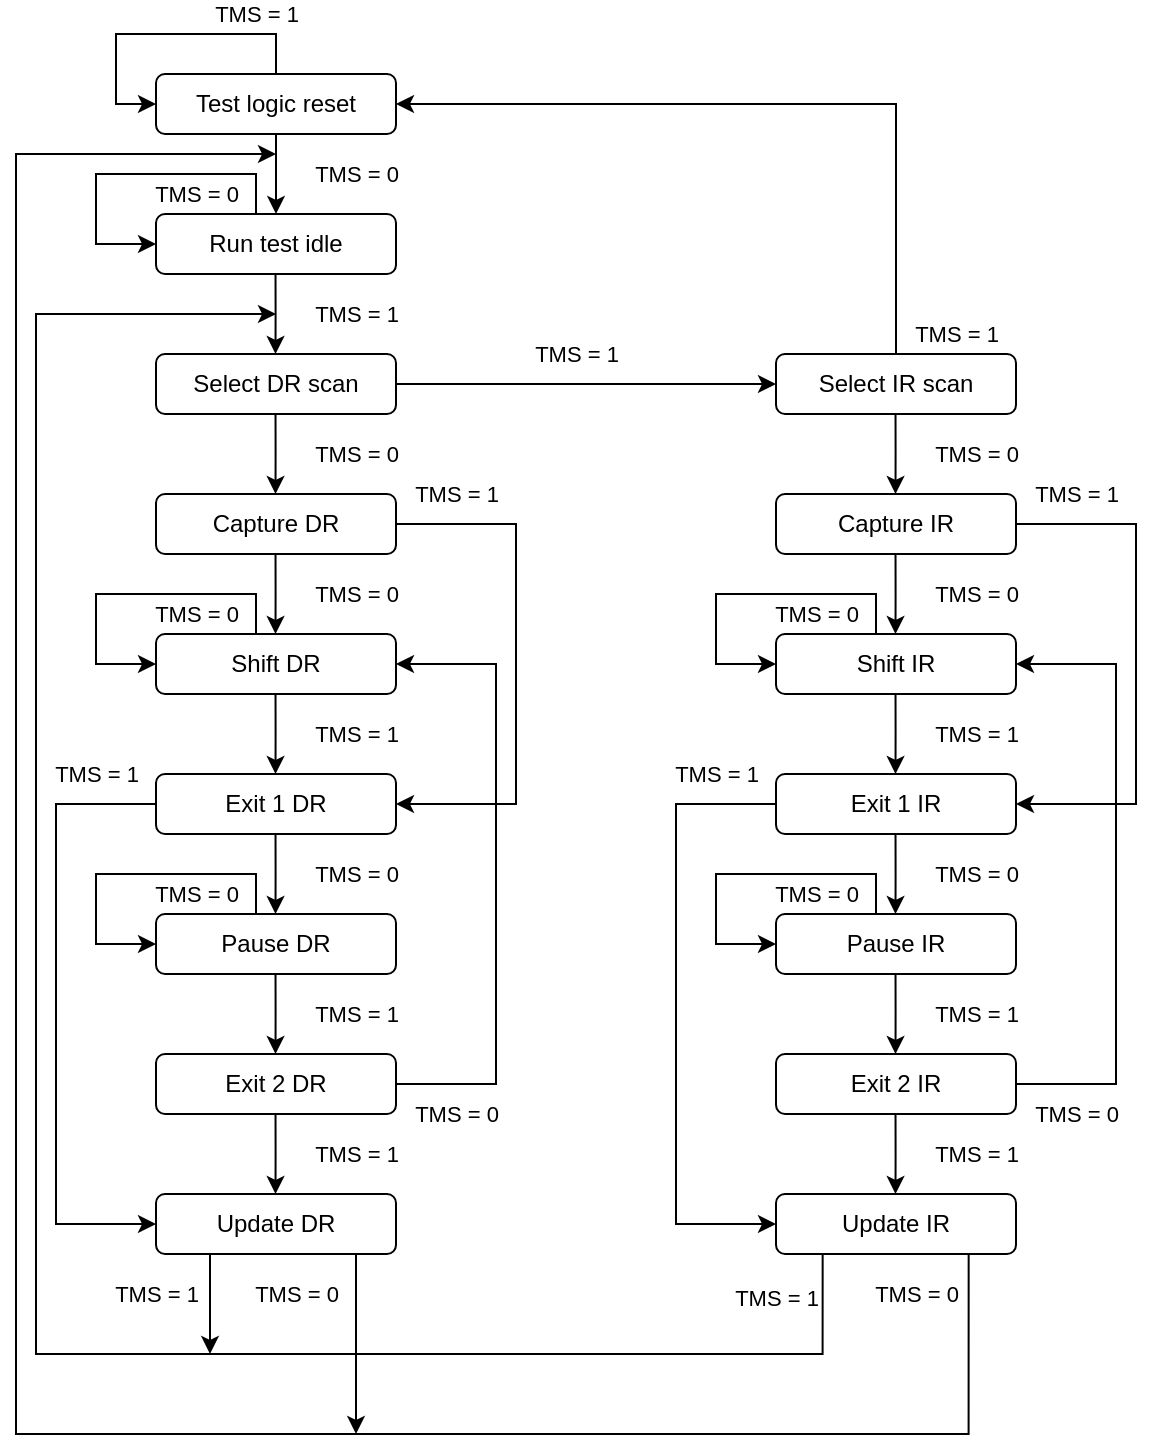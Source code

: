 <mxfile version="26.2.2">
  <diagram name="Page-1" id="NrAJ4kI9Ji5Uf8YLfSk-">
    <mxGraphModel dx="1231" dy="965" grid="1" gridSize="10" guides="1" tooltips="1" connect="1" arrows="1" fold="1" page="1" pageScale="1" pageWidth="827" pageHeight="1169" math="0" shadow="0">
      <root>
        <mxCell id="0" />
        <mxCell id="1" parent="0" />
        <mxCell id="Hwg-kFU3dG32KAILoF0o-33" value="TMS = 0" style="edgeStyle=orthogonalEdgeStyle;rounded=0;orthogonalLoop=1;jettySize=auto;html=1;entryX=0.5;entryY=0;entryDx=0;entryDy=0;" edge="1" parent="1" source="Hwg-kFU3dG32KAILoF0o-1" target="Hwg-kFU3dG32KAILoF0o-2">
          <mxGeometry y="40" relative="1" as="geometry">
            <Array as="points">
              <mxPoint x="180" y="150" />
              <mxPoint x="180" y="150" />
            </Array>
            <mxPoint as="offset" />
          </mxGeometry>
        </mxCell>
        <mxCell id="Hwg-kFU3dG32KAILoF0o-1" value="Test logic reset" style="rounded=1;whiteSpace=wrap;html=1;" vertex="1" parent="1">
          <mxGeometry x="120" y="100" width="120" height="30" as="geometry" />
        </mxCell>
        <mxCell id="Hwg-kFU3dG32KAILoF0o-2" value="Run test idle" style="rounded=1;whiteSpace=wrap;html=1;" vertex="1" parent="1">
          <mxGeometry x="120" y="170" width="120" height="30" as="geometry" />
        </mxCell>
        <mxCell id="Hwg-kFU3dG32KAILoF0o-53" value="TMS = 1" style="edgeStyle=orthogonalEdgeStyle;rounded=0;orthogonalLoop=1;jettySize=auto;html=1;entryX=0;entryY=0.5;entryDx=0;entryDy=0;" edge="1" parent="1" source="Hwg-kFU3dG32KAILoF0o-3" target="Hwg-kFU3dG32KAILoF0o-10">
          <mxGeometry x="-0.053" y="15" relative="1" as="geometry">
            <mxPoint as="offset" />
          </mxGeometry>
        </mxCell>
        <mxCell id="Hwg-kFU3dG32KAILoF0o-3" value="Select DR scan" style="rounded=1;whiteSpace=wrap;html=1;" vertex="1" parent="1">
          <mxGeometry x="120" y="240" width="120" height="30" as="geometry" />
        </mxCell>
        <mxCell id="Hwg-kFU3dG32KAILoF0o-54" value="TMS = 1" style="edgeStyle=orthogonalEdgeStyle;rounded=0;orthogonalLoop=1;jettySize=auto;html=1;entryX=1;entryY=0.5;entryDx=0;entryDy=0;" edge="1" parent="1" source="Hwg-kFU3dG32KAILoF0o-4" target="Hwg-kFU3dG32KAILoF0o-6">
          <mxGeometry x="-0.769" y="15" relative="1" as="geometry">
            <Array as="points">
              <mxPoint x="300" y="325" />
              <mxPoint x="300" y="465" />
            </Array>
            <mxPoint as="offset" />
          </mxGeometry>
        </mxCell>
        <mxCell id="Hwg-kFU3dG32KAILoF0o-4" value="Capture DR" style="rounded=1;whiteSpace=wrap;html=1;" vertex="1" parent="1">
          <mxGeometry x="120" y="310" width="120" height="30" as="geometry" />
        </mxCell>
        <mxCell id="Hwg-kFU3dG32KAILoF0o-5" value="Shift DR" style="rounded=1;whiteSpace=wrap;html=1;" vertex="1" parent="1">
          <mxGeometry x="120" y="380" width="120" height="30" as="geometry" />
        </mxCell>
        <mxCell id="Hwg-kFU3dG32KAILoF0o-62" value="TMS = 1" style="edgeStyle=orthogonalEdgeStyle;rounded=0;orthogonalLoop=1;jettySize=auto;html=1;entryX=0;entryY=0.5;entryDx=0;entryDy=0;" edge="1" parent="1" source="Hwg-kFU3dG32KAILoF0o-6" target="Hwg-kFU3dG32KAILoF0o-9">
          <mxGeometry x="-0.806" y="-15" relative="1" as="geometry">
            <Array as="points">
              <mxPoint x="70" y="465.0" />
              <mxPoint x="70" y="675" />
            </Array>
            <mxPoint as="offset" />
          </mxGeometry>
        </mxCell>
        <mxCell id="Hwg-kFU3dG32KAILoF0o-6" value="Exit 1 DR" style="rounded=1;whiteSpace=wrap;html=1;" vertex="1" parent="1">
          <mxGeometry x="120" y="450" width="120" height="30" as="geometry" />
        </mxCell>
        <mxCell id="Hwg-kFU3dG32KAILoF0o-7" value="Pause DR" style="rounded=1;whiteSpace=wrap;html=1;" vertex="1" parent="1">
          <mxGeometry x="120" y="520" width="120" height="30" as="geometry" />
        </mxCell>
        <mxCell id="Hwg-kFU3dG32KAILoF0o-66" value="TMS = 0" style="edgeStyle=orthogonalEdgeStyle;rounded=0;orthogonalLoop=1;jettySize=auto;html=1;entryX=1;entryY=0.5;entryDx=0;entryDy=0;" edge="1" parent="1" source="Hwg-kFU3dG32KAILoF0o-8" target="Hwg-kFU3dG32KAILoF0o-5">
          <mxGeometry x="-0.806" y="-15" relative="1" as="geometry">
            <Array as="points">
              <mxPoint x="290" y="605" />
              <mxPoint x="290" y="395" />
            </Array>
            <mxPoint as="offset" />
          </mxGeometry>
        </mxCell>
        <mxCell id="Hwg-kFU3dG32KAILoF0o-8" value="Exit 2 DR" style="rounded=1;whiteSpace=wrap;html=1;" vertex="1" parent="1">
          <mxGeometry x="120" y="590" width="120" height="30" as="geometry" />
        </mxCell>
        <mxCell id="Hwg-kFU3dG32KAILoF0o-70" value="TMS = 1" style="edgeStyle=orthogonalEdgeStyle;rounded=0;orthogonalLoop=1;jettySize=auto;html=1;" edge="1" parent="1">
          <mxGeometry x="-0.2" y="-27" relative="1" as="geometry">
            <mxPoint x="147" y="740" as="targetPoint" />
            <mxPoint x="147" y="690" as="sourcePoint" />
            <mxPoint as="offset" />
          </mxGeometry>
        </mxCell>
        <mxCell id="Hwg-kFU3dG32KAILoF0o-9" value="Update DR" style="rounded=1;whiteSpace=wrap;html=1;" vertex="1" parent="1">
          <mxGeometry x="120" y="660" width="120" height="30" as="geometry" />
        </mxCell>
        <mxCell id="Hwg-kFU3dG32KAILoF0o-69" value="TMS = 1" style="edgeStyle=orthogonalEdgeStyle;rounded=0;orthogonalLoop=1;jettySize=auto;html=1;entryX=1;entryY=0.5;entryDx=0;entryDy=0;" edge="1" parent="1" source="Hwg-kFU3dG32KAILoF0o-10" target="Hwg-kFU3dG32KAILoF0o-1">
          <mxGeometry x="-0.947" y="-30" relative="1" as="geometry">
            <Array as="points">
              <mxPoint x="490" y="115" />
            </Array>
            <mxPoint as="offset" />
          </mxGeometry>
        </mxCell>
        <mxCell id="Hwg-kFU3dG32KAILoF0o-10" value="Select IR scan" style="rounded=1;whiteSpace=wrap;html=1;" vertex="1" parent="1">
          <mxGeometry x="430" y="240" width="120" height="30" as="geometry" />
        </mxCell>
        <mxCell id="Hwg-kFU3dG32KAILoF0o-11" value="Capture IR" style="rounded=1;whiteSpace=wrap;html=1;" vertex="1" parent="1">
          <mxGeometry x="430" y="310" width="120" height="30" as="geometry" />
        </mxCell>
        <mxCell id="Hwg-kFU3dG32KAILoF0o-12" value="Shift IR" style="rounded=1;whiteSpace=wrap;html=1;" vertex="1" parent="1">
          <mxGeometry x="430" y="380" width="120" height="30" as="geometry" />
        </mxCell>
        <mxCell id="Hwg-kFU3dG32KAILoF0o-64" value="TMS = 1" style="edgeStyle=orthogonalEdgeStyle;rounded=0;orthogonalLoop=1;jettySize=auto;html=1;entryX=0;entryY=0.5;entryDx=0;entryDy=0;" edge="1" parent="1" source="Hwg-kFU3dG32KAILoF0o-13" target="Hwg-kFU3dG32KAILoF0o-16">
          <mxGeometry x="-0.806" y="-15" relative="1" as="geometry">
            <Array as="points">
              <mxPoint x="380" y="465.0" />
              <mxPoint x="380" y="675" />
            </Array>
            <mxPoint as="offset" />
          </mxGeometry>
        </mxCell>
        <mxCell id="Hwg-kFU3dG32KAILoF0o-13" value="Exit 1 IR" style="rounded=1;whiteSpace=wrap;html=1;" vertex="1" parent="1">
          <mxGeometry x="430" y="450" width="120" height="30" as="geometry" />
        </mxCell>
        <mxCell id="Hwg-kFU3dG32KAILoF0o-14" value="Pause IR" style="rounded=1;whiteSpace=wrap;html=1;" vertex="1" parent="1">
          <mxGeometry x="430" y="520" width="120" height="30" as="geometry" />
        </mxCell>
        <mxCell id="Hwg-kFU3dG32KAILoF0o-15" value="Exit 2 IR" style="rounded=1;whiteSpace=wrap;html=1;" vertex="1" parent="1">
          <mxGeometry x="430" y="590" width="120" height="30" as="geometry" />
        </mxCell>
        <mxCell id="Hwg-kFU3dG32KAILoF0o-16" value="Update IR" style="rounded=1;whiteSpace=wrap;html=1;" vertex="1" parent="1">
          <mxGeometry x="430" y="660" width="120" height="30" as="geometry" />
        </mxCell>
        <mxCell id="Hwg-kFU3dG32KAILoF0o-34" value="TMS = 1" style="edgeStyle=orthogonalEdgeStyle;rounded=0;orthogonalLoop=1;jettySize=auto;html=1;entryX=0.5;entryY=0;entryDx=0;entryDy=0;" edge="1" parent="1">
          <mxGeometry y="40" relative="1" as="geometry">
            <mxPoint x="179.76" y="200" as="sourcePoint" />
            <mxPoint x="179.76" y="240" as="targetPoint" />
            <Array as="points">
              <mxPoint x="179.76" y="220" />
              <mxPoint x="179.76" y="220" />
            </Array>
            <mxPoint as="offset" />
          </mxGeometry>
        </mxCell>
        <mxCell id="Hwg-kFU3dG32KAILoF0o-35" value="TMS = 0" style="edgeStyle=orthogonalEdgeStyle;rounded=0;orthogonalLoop=1;jettySize=auto;html=1;entryX=0.5;entryY=0;entryDx=0;entryDy=0;" edge="1" parent="1">
          <mxGeometry y="40" relative="1" as="geometry">
            <mxPoint x="179.76" y="270" as="sourcePoint" />
            <mxPoint x="179.76" y="310" as="targetPoint" />
            <Array as="points">
              <mxPoint x="179.76" y="290" />
              <mxPoint x="179.76" y="290" />
            </Array>
            <mxPoint as="offset" />
          </mxGeometry>
        </mxCell>
        <mxCell id="Hwg-kFU3dG32KAILoF0o-36" value="TMS = 0" style="edgeStyle=orthogonalEdgeStyle;rounded=0;orthogonalLoop=1;jettySize=auto;html=1;entryX=0.5;entryY=0;entryDx=0;entryDy=0;" edge="1" parent="1">
          <mxGeometry y="40" relative="1" as="geometry">
            <mxPoint x="179.76" y="340" as="sourcePoint" />
            <mxPoint x="179.76" y="380" as="targetPoint" />
            <Array as="points">
              <mxPoint x="179.76" y="360" />
              <mxPoint x="179.76" y="360" />
            </Array>
            <mxPoint as="offset" />
          </mxGeometry>
        </mxCell>
        <mxCell id="Hwg-kFU3dG32KAILoF0o-41" value="TMS = 1" style="edgeStyle=orthogonalEdgeStyle;rounded=0;orthogonalLoop=1;jettySize=auto;html=1;entryX=0.5;entryY=0;entryDx=0;entryDy=0;" edge="1" parent="1">
          <mxGeometry y="40" relative="1" as="geometry">
            <mxPoint x="179.76" y="410" as="sourcePoint" />
            <mxPoint x="179.76" y="450" as="targetPoint" />
            <Array as="points">
              <mxPoint x="179.76" y="430" />
              <mxPoint x="179.76" y="430" />
            </Array>
            <mxPoint as="offset" />
          </mxGeometry>
        </mxCell>
        <mxCell id="Hwg-kFU3dG32KAILoF0o-42" value="TMS = 0" style="edgeStyle=orthogonalEdgeStyle;rounded=0;orthogonalLoop=1;jettySize=auto;html=1;entryX=0.5;entryY=0;entryDx=0;entryDy=0;" edge="1" parent="1">
          <mxGeometry y="40" relative="1" as="geometry">
            <mxPoint x="179.76" y="480" as="sourcePoint" />
            <mxPoint x="179.76" y="520" as="targetPoint" />
            <Array as="points">
              <mxPoint x="179.76" y="500" />
              <mxPoint x="179.76" y="500" />
            </Array>
            <mxPoint as="offset" />
          </mxGeometry>
        </mxCell>
        <mxCell id="Hwg-kFU3dG32KAILoF0o-43" value="TMS = 1" style="edgeStyle=orthogonalEdgeStyle;rounded=0;orthogonalLoop=1;jettySize=auto;html=1;entryX=0.5;entryY=0;entryDx=0;entryDy=0;" edge="1" parent="1">
          <mxGeometry y="40" relative="1" as="geometry">
            <mxPoint x="179.76" y="550" as="sourcePoint" />
            <mxPoint x="179.76" y="590" as="targetPoint" />
            <Array as="points">
              <mxPoint x="179.76" y="570" />
              <mxPoint x="179.76" y="570" />
            </Array>
            <mxPoint as="offset" />
          </mxGeometry>
        </mxCell>
        <mxCell id="Hwg-kFU3dG32KAILoF0o-44" value="TMS = 1" style="edgeStyle=orthogonalEdgeStyle;rounded=0;orthogonalLoop=1;jettySize=auto;html=1;entryX=0.5;entryY=0;entryDx=0;entryDy=0;" edge="1" parent="1">
          <mxGeometry y="40" relative="1" as="geometry">
            <mxPoint x="179.76" y="620" as="sourcePoint" />
            <mxPoint x="179.76" y="660" as="targetPoint" />
            <Array as="points">
              <mxPoint x="179.76" y="640" />
              <mxPoint x="179.76" y="640" />
            </Array>
            <mxPoint as="offset" />
          </mxGeometry>
        </mxCell>
        <mxCell id="Hwg-kFU3dG32KAILoF0o-47" value="TMS = 0" style="edgeStyle=orthogonalEdgeStyle;rounded=0;orthogonalLoop=1;jettySize=auto;html=1;entryX=0.5;entryY=0;entryDx=0;entryDy=0;" edge="1" parent="1">
          <mxGeometry y="40" relative="1" as="geometry">
            <mxPoint x="489.76" y="270" as="sourcePoint" />
            <mxPoint x="489.76" y="310" as="targetPoint" />
            <Array as="points">
              <mxPoint x="489.76" y="290" />
              <mxPoint x="489.76" y="290" />
            </Array>
            <mxPoint as="offset" />
          </mxGeometry>
        </mxCell>
        <mxCell id="Hwg-kFU3dG32KAILoF0o-48" value="TMS = 0" style="edgeStyle=orthogonalEdgeStyle;rounded=0;orthogonalLoop=1;jettySize=auto;html=1;entryX=0.5;entryY=0;entryDx=0;entryDy=0;" edge="1" parent="1">
          <mxGeometry y="40" relative="1" as="geometry">
            <mxPoint x="489.76" y="340" as="sourcePoint" />
            <mxPoint x="489.76" y="380" as="targetPoint" />
            <Array as="points">
              <mxPoint x="489.76" y="360" />
              <mxPoint x="489.76" y="360" />
            </Array>
            <mxPoint as="offset" />
          </mxGeometry>
        </mxCell>
        <mxCell id="Hwg-kFU3dG32KAILoF0o-49" value="TMS = 1" style="edgeStyle=orthogonalEdgeStyle;rounded=0;orthogonalLoop=1;jettySize=auto;html=1;entryX=0.5;entryY=0;entryDx=0;entryDy=0;" edge="1" parent="1">
          <mxGeometry y="40" relative="1" as="geometry">
            <mxPoint x="489.76" y="410" as="sourcePoint" />
            <mxPoint x="489.76" y="450" as="targetPoint" />
            <Array as="points">
              <mxPoint x="489.76" y="430" />
              <mxPoint x="489.76" y="430" />
            </Array>
            <mxPoint as="offset" />
          </mxGeometry>
        </mxCell>
        <mxCell id="Hwg-kFU3dG32KAILoF0o-50" value="TMS = 0" style="edgeStyle=orthogonalEdgeStyle;rounded=0;orthogonalLoop=1;jettySize=auto;html=1;entryX=0.5;entryY=0;entryDx=0;entryDy=0;" edge="1" parent="1">
          <mxGeometry y="40" relative="1" as="geometry">
            <mxPoint x="489.76" y="480" as="sourcePoint" />
            <mxPoint x="489.76" y="520" as="targetPoint" />
            <Array as="points">
              <mxPoint x="489.76" y="500" />
              <mxPoint x="489.76" y="500" />
            </Array>
            <mxPoint as="offset" />
          </mxGeometry>
        </mxCell>
        <mxCell id="Hwg-kFU3dG32KAILoF0o-51" value="TMS = 1" style="edgeStyle=orthogonalEdgeStyle;rounded=0;orthogonalLoop=1;jettySize=auto;html=1;entryX=0.5;entryY=0;entryDx=0;entryDy=0;" edge="1" parent="1">
          <mxGeometry y="40" relative="1" as="geometry">
            <mxPoint x="489.76" y="550" as="sourcePoint" />
            <mxPoint x="489.76" y="590" as="targetPoint" />
            <Array as="points">
              <mxPoint x="489.76" y="570" />
              <mxPoint x="489.76" y="570" />
            </Array>
            <mxPoint as="offset" />
          </mxGeometry>
        </mxCell>
        <mxCell id="Hwg-kFU3dG32KAILoF0o-52" value="TMS = 1" style="edgeStyle=orthogonalEdgeStyle;rounded=0;orthogonalLoop=1;jettySize=auto;html=1;entryX=0.5;entryY=0;entryDx=0;entryDy=0;" edge="1" parent="1">
          <mxGeometry y="40" relative="1" as="geometry">
            <mxPoint x="489.76" y="620" as="sourcePoint" />
            <mxPoint x="489.76" y="660" as="targetPoint" />
            <Array as="points">
              <mxPoint x="489.76" y="640" />
              <mxPoint x="489.76" y="640" />
            </Array>
            <mxPoint as="offset" />
          </mxGeometry>
        </mxCell>
        <mxCell id="Hwg-kFU3dG32KAILoF0o-55" value="TMS = 1" style="edgeStyle=orthogonalEdgeStyle;rounded=0;orthogonalLoop=1;jettySize=auto;html=1;entryX=0;entryY=0.5;entryDx=0;entryDy=0;" edge="1" parent="1" source="Hwg-kFU3dG32KAILoF0o-1" target="Hwg-kFU3dG32KAILoF0o-1">
          <mxGeometry x="-0.613" y="-10" relative="1" as="geometry">
            <Array as="points">
              <mxPoint x="180" y="80" />
              <mxPoint x="100" y="80" />
              <mxPoint x="100" y="115" />
            </Array>
            <mxPoint as="offset" />
          </mxGeometry>
        </mxCell>
        <mxCell id="Hwg-kFU3dG32KAILoF0o-56" value="TMS = 0" style="edgeStyle=orthogonalEdgeStyle;rounded=0;orthogonalLoop=1;jettySize=auto;html=1;entryX=0;entryY=0.5;entryDx=0;entryDy=0;" edge="1" parent="1" target="Hwg-kFU3dG32KAILoF0o-2">
          <mxGeometry x="-0.394" y="10" relative="1" as="geometry">
            <mxPoint x="170" y="170" as="sourcePoint" />
            <mxPoint x="110" y="185" as="targetPoint" />
            <Array as="points">
              <mxPoint x="170" y="150" />
              <mxPoint x="90" y="150" />
              <mxPoint x="90" y="185" />
            </Array>
            <mxPoint as="offset" />
          </mxGeometry>
        </mxCell>
        <mxCell id="Hwg-kFU3dG32KAILoF0o-58" value="TMS = 0" style="edgeStyle=orthogonalEdgeStyle;rounded=0;orthogonalLoop=1;jettySize=auto;html=1;entryX=0;entryY=0.5;entryDx=0;entryDy=0;" edge="1" parent="1" target="Hwg-kFU3dG32KAILoF0o-5">
          <mxGeometry x="-0.394" y="10" relative="1" as="geometry">
            <mxPoint x="170" y="380" as="sourcePoint" />
            <mxPoint x="110" y="395" as="targetPoint" />
            <Array as="points">
              <mxPoint x="170" y="360" />
              <mxPoint x="90" y="360" />
              <mxPoint x="90" y="395" />
            </Array>
            <mxPoint as="offset" />
          </mxGeometry>
        </mxCell>
        <mxCell id="Hwg-kFU3dG32KAILoF0o-59" value="TMS = 0" style="edgeStyle=orthogonalEdgeStyle;rounded=0;orthogonalLoop=1;jettySize=auto;html=1;entryX=0;entryY=0.5;entryDx=0;entryDy=0;" edge="1" parent="1">
          <mxGeometry x="-0.394" y="10" relative="1" as="geometry">
            <mxPoint x="170" y="520" as="sourcePoint" />
            <mxPoint x="120" y="535" as="targetPoint" />
            <Array as="points">
              <mxPoint x="170" y="500" />
              <mxPoint x="90" y="500" />
              <mxPoint x="90" y="535" />
            </Array>
            <mxPoint as="offset" />
          </mxGeometry>
        </mxCell>
        <mxCell id="Hwg-kFU3dG32KAILoF0o-60" value="TMS = 0" style="edgeStyle=orthogonalEdgeStyle;rounded=0;orthogonalLoop=1;jettySize=auto;html=1;entryX=0;entryY=0.5;entryDx=0;entryDy=0;" edge="1" parent="1">
          <mxGeometry x="-0.394" y="10" relative="1" as="geometry">
            <mxPoint x="480" y="380" as="sourcePoint" />
            <mxPoint x="430" y="395" as="targetPoint" />
            <Array as="points">
              <mxPoint x="480" y="360" />
              <mxPoint x="400" y="360" />
              <mxPoint x="400" y="395" />
            </Array>
            <mxPoint as="offset" />
          </mxGeometry>
        </mxCell>
        <mxCell id="Hwg-kFU3dG32KAILoF0o-61" value="TMS = 0" style="edgeStyle=orthogonalEdgeStyle;rounded=0;orthogonalLoop=1;jettySize=auto;html=1;entryX=0;entryY=0.5;entryDx=0;entryDy=0;" edge="1" parent="1">
          <mxGeometry x="-0.394" y="10" relative="1" as="geometry">
            <mxPoint x="480" y="520" as="sourcePoint" />
            <mxPoint x="430" y="535" as="targetPoint" />
            <Array as="points">
              <mxPoint x="480" y="500" />
              <mxPoint x="400" y="500" />
              <mxPoint x="400" y="535" />
            </Array>
            <mxPoint as="offset" />
          </mxGeometry>
        </mxCell>
        <mxCell id="Hwg-kFU3dG32KAILoF0o-67" value="TMS = 1" style="edgeStyle=orthogonalEdgeStyle;rounded=0;orthogonalLoop=1;jettySize=auto;html=1;entryX=1;entryY=0.5;entryDx=0;entryDy=0;" edge="1" parent="1">
          <mxGeometry x="-0.769" y="15" relative="1" as="geometry">
            <mxPoint x="550" y="325" as="sourcePoint" />
            <mxPoint x="550" y="465" as="targetPoint" />
            <Array as="points">
              <mxPoint x="610" y="325" />
              <mxPoint x="610" y="465" />
            </Array>
            <mxPoint as="offset" />
          </mxGeometry>
        </mxCell>
        <mxCell id="Hwg-kFU3dG32KAILoF0o-68" value="TMS = 0" style="edgeStyle=orthogonalEdgeStyle;rounded=0;orthogonalLoop=1;jettySize=auto;html=1;entryX=1;entryY=0.5;entryDx=0;entryDy=0;" edge="1" parent="1">
          <mxGeometry x="-0.806" y="-15" relative="1" as="geometry">
            <mxPoint x="550" y="605" as="sourcePoint" />
            <mxPoint x="550" y="395" as="targetPoint" />
            <Array as="points">
              <mxPoint x="600" y="605" />
              <mxPoint x="600" y="395" />
            </Array>
            <mxPoint as="offset" />
          </mxGeometry>
        </mxCell>
        <mxCell id="Hwg-kFU3dG32KAILoF0o-71" value="TMS = 0" style="edgeStyle=orthogonalEdgeStyle;rounded=0;orthogonalLoop=1;jettySize=auto;html=1;" edge="1" parent="1">
          <mxGeometry x="-0.556" y="-30" relative="1" as="geometry">
            <mxPoint x="220" y="780" as="targetPoint" />
            <mxPoint x="220" y="690" as="sourcePoint" />
            <mxPoint as="offset" />
          </mxGeometry>
        </mxCell>
        <mxCell id="Hwg-kFU3dG32KAILoF0o-72" value="TMS = 1" style="edgeStyle=orthogonalEdgeStyle;rounded=0;orthogonalLoop=1;jettySize=auto;html=1;" edge="1" parent="1">
          <mxGeometry x="-0.958" y="-23" relative="1" as="geometry">
            <mxPoint x="180" y="220" as="targetPoint" />
            <mxPoint x="453.33" y="690" as="sourcePoint" />
            <mxPoint as="offset" />
            <Array as="points">
              <mxPoint x="453" y="740" />
              <mxPoint x="60" y="740" />
            </Array>
          </mxGeometry>
        </mxCell>
        <mxCell id="Hwg-kFU3dG32KAILoF0o-73" value="TMS = 0" style="edgeStyle=orthogonalEdgeStyle;rounded=0;orthogonalLoop=1;jettySize=auto;html=1;" edge="1" parent="1">
          <mxGeometry x="-0.97" y="-26" relative="1" as="geometry">
            <mxPoint x="180" y="140" as="targetPoint" />
            <mxPoint x="526.33" y="690" as="sourcePoint" />
            <mxPoint as="offset" />
            <Array as="points">
              <mxPoint x="526" y="780" />
              <mxPoint x="50" y="780" />
            </Array>
          </mxGeometry>
        </mxCell>
      </root>
    </mxGraphModel>
  </diagram>
</mxfile>
